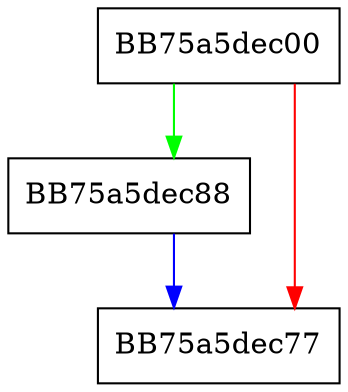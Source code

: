 digraph create {
  node [shape="box"];
  graph [splines=ortho];
  BB75a5dec00 -> BB75a5dec88 [color="green"];
  BB75a5dec00 -> BB75a5dec77 [color="red"];
  BB75a5dec88 -> BB75a5dec77 [color="blue"];
}